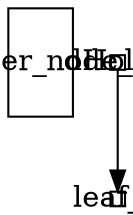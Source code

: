 digraph G {
 cluster_node_5 [shape="rectangle" width="0.430555555556", height="0.722222222222", fixedsize=true];
leaf_3 [shape="rectangle" width="0.1", height="0.1", fixedsize=true, type="leaf"];
dHole6 [shape="rectangle" width="0.1", height="0.1", fixedsize=true, type="leaf"];
dHole6 -> leaf_3;
}
